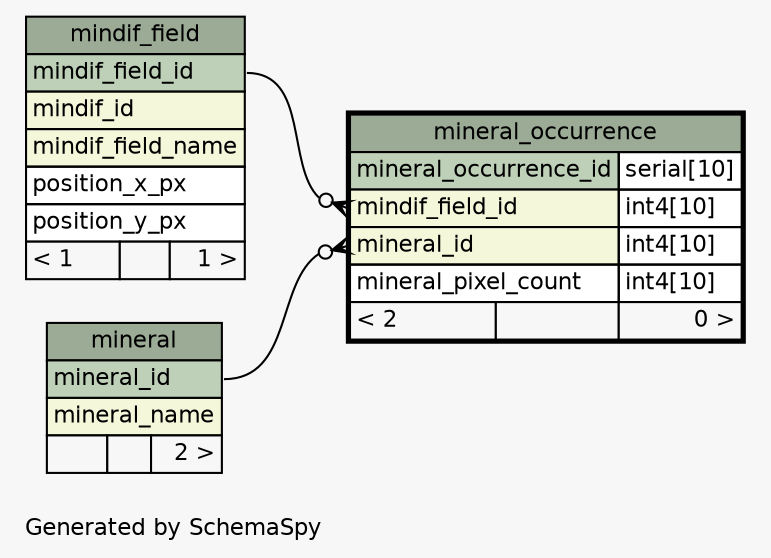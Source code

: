 // dot 2.38.0 on Linux 3.16.0-4-amd64
// SchemaSpy rev 590
digraph "oneDegreeRelationshipsDiagram" {
  graph [
    rankdir="RL"
    bgcolor="#f7f7f7"
    label="\nGenerated by SchemaSpy"
    labeljust="l"
    nodesep="0.18"
    ranksep="0.46"
    fontname="Helvetica"
    fontsize="11"
  ];
  node [
    fontname="Helvetica"
    fontsize="11"
    shape="plaintext"
  ];
  edge [
    arrowsize="0.8"
  ];
  "mineral_occurrence":"mindif_field_id":w -> "mindif_field":"mindif_field_id":e [arrowhead=none dir=back arrowtail=crowodot];
  "mineral_occurrence":"mineral_id":w -> "mineral":"mineral_id":e [arrowhead=none dir=back arrowtail=crowodot];
  "mindif_field" [
    label=<
    <TABLE BORDER="0" CELLBORDER="1" CELLSPACING="0" BGCOLOR="#ffffff">
      <TR><TD COLSPAN="3" BGCOLOR="#9bab96" ALIGN="CENTER">mindif_field</TD></TR>
      <TR><TD PORT="mindif_field_id" COLSPAN="3" BGCOLOR="#bed1b8" ALIGN="LEFT">mindif_field_id</TD></TR>
      <TR><TD PORT="mindif_id" COLSPAN="3" BGCOLOR="#f4f7da" ALIGN="LEFT">mindif_id</TD></TR>
      <TR><TD PORT="mindif_field_name" COLSPAN="3" BGCOLOR="#f4f7da" ALIGN="LEFT">mindif_field_name</TD></TR>
      <TR><TD PORT="position_x_px" COLSPAN="3" ALIGN="LEFT">position_x_px</TD></TR>
      <TR><TD PORT="position_y_px" COLSPAN="3" ALIGN="LEFT">position_y_px</TD></TR>
      <TR><TD ALIGN="LEFT" BGCOLOR="#f7f7f7">&lt; 1</TD><TD ALIGN="RIGHT" BGCOLOR="#f7f7f7">  </TD><TD ALIGN="RIGHT" BGCOLOR="#f7f7f7">1 &gt;</TD></TR>
    </TABLE>>
    URL="mindif_field.html"
    tooltip="mindif_field"
  ];
  "mineral" [
    label=<
    <TABLE BORDER="0" CELLBORDER="1" CELLSPACING="0" BGCOLOR="#ffffff">
      <TR><TD COLSPAN="3" BGCOLOR="#9bab96" ALIGN="CENTER">mineral</TD></TR>
      <TR><TD PORT="mineral_id" COLSPAN="3" BGCOLOR="#bed1b8" ALIGN="LEFT">mineral_id</TD></TR>
      <TR><TD PORT="mineral_name" COLSPAN="3" BGCOLOR="#f4f7da" ALIGN="LEFT">mineral_name</TD></TR>
      <TR><TD ALIGN="LEFT" BGCOLOR="#f7f7f7">  </TD><TD ALIGN="RIGHT" BGCOLOR="#f7f7f7">  </TD><TD ALIGN="RIGHT" BGCOLOR="#f7f7f7">2 &gt;</TD></TR>
    </TABLE>>
    URL="mineral.html"
    tooltip="mineral"
  ];
  "mineral_occurrence" [
    label=<
    <TABLE BORDER="2" CELLBORDER="1" CELLSPACING="0" BGCOLOR="#ffffff">
      <TR><TD COLSPAN="3" BGCOLOR="#9bab96" ALIGN="CENTER">mineral_occurrence</TD></TR>
      <TR><TD PORT="mineral_occurrence_id" COLSPAN="2" BGCOLOR="#bed1b8" ALIGN="LEFT">mineral_occurrence_id</TD><TD PORT="mineral_occurrence_id.type" ALIGN="LEFT">serial[10]</TD></TR>
      <TR><TD PORT="mindif_field_id" COLSPAN="2" BGCOLOR="#f4f7da" ALIGN="LEFT">mindif_field_id</TD><TD PORT="mindif_field_id.type" ALIGN="LEFT">int4[10]</TD></TR>
      <TR><TD PORT="mineral_id" COLSPAN="2" BGCOLOR="#f4f7da" ALIGN="LEFT">mineral_id</TD><TD PORT="mineral_id.type" ALIGN="LEFT">int4[10]</TD></TR>
      <TR><TD PORT="mineral_pixel_count" COLSPAN="2" ALIGN="LEFT">mineral_pixel_count</TD><TD PORT="mineral_pixel_count.type" ALIGN="LEFT">int4[10]</TD></TR>
      <TR><TD ALIGN="LEFT" BGCOLOR="#f7f7f7">&lt; 2</TD><TD ALIGN="RIGHT" BGCOLOR="#f7f7f7">  </TD><TD ALIGN="RIGHT" BGCOLOR="#f7f7f7">0 &gt;</TD></TR>
    </TABLE>>
    URL="mineral_occurrence.html"
    tooltip="mineral_occurrence"
  ];
}
